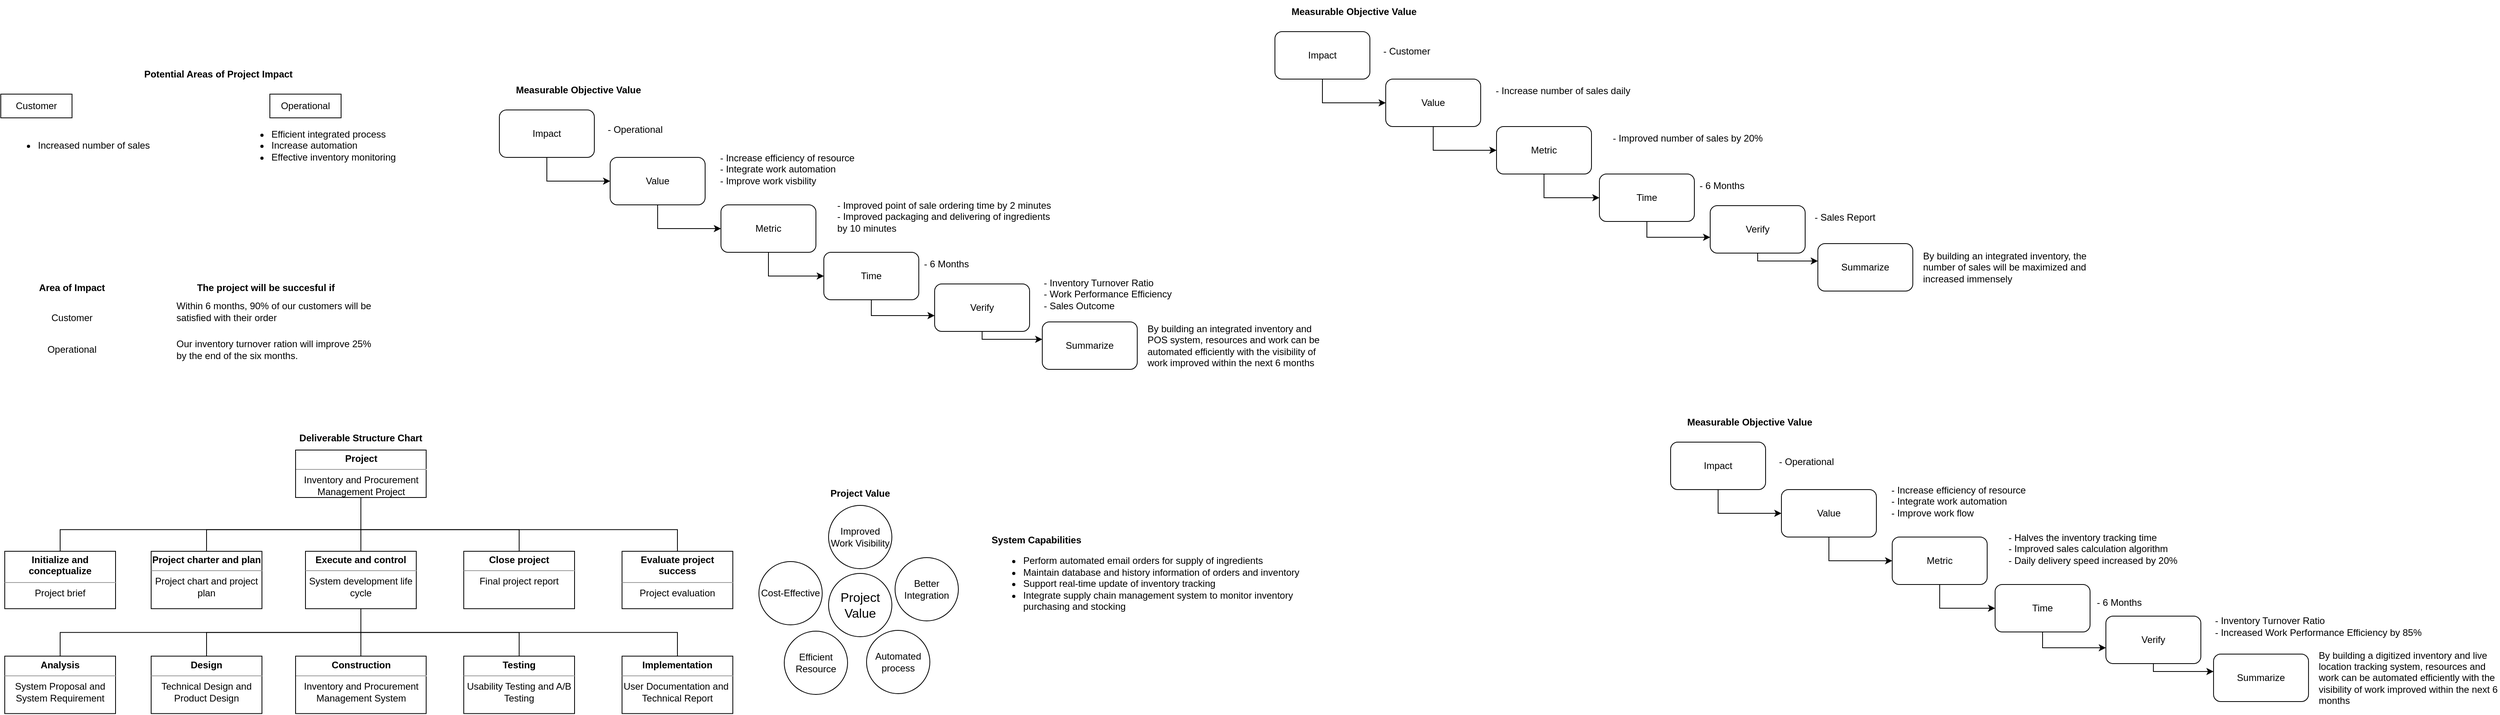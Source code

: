 <mxfile version="21.2.9" type="google">
  <diagram name="Page-1" id="AG9s3_hrph6fw7zs52bv">
    <mxGraphModel grid="0" page="0" gridSize="10" guides="1" tooltips="1" connect="1" arrows="1" fold="1" pageScale="1" pageWidth="850" pageHeight="1100" math="0" shadow="0">
      <root>
        <mxCell id="0" />
        <mxCell id="1" parent="0" />
        <mxCell id="9Vlj9YoHVOZr3aTXAOV7-1" value="&lt;b&gt;Potential Areas of Project Impact&lt;/b&gt;" style="text;html=1;strokeColor=none;fillColor=none;align=center;verticalAlign=middle;whiteSpace=wrap;rounded=0;" vertex="1" parent="1">
          <mxGeometry x="215" y="40" width="200" height="30" as="geometry" />
        </mxCell>
        <mxCell id="9Vlj9YoHVOZr3aTXAOV7-2" value="Customer" style="rounded=0;whiteSpace=wrap;html=1;" vertex="1" parent="1">
          <mxGeometry x="40" y="80" width="90" height="30" as="geometry" />
        </mxCell>
        <mxCell id="9Vlj9YoHVOZr3aTXAOV7-5" value="Operational" style="rounded=0;whiteSpace=wrap;html=1;" vertex="1" parent="1">
          <mxGeometry x="380" y="80" width="90" height="30" as="geometry" />
        </mxCell>
        <mxCell id="9Vlj9YoHVOZr3aTXAOV7-16" style="edgeStyle=orthogonalEdgeStyle;rounded=0;orthogonalLoop=1;jettySize=auto;html=1;entryX=0;entryY=0.5;entryDx=0;entryDy=0;" edge="1" parent="1" source="9Vlj9YoHVOZr3aTXAOV7-9" target="9Vlj9YoHVOZr3aTXAOV7-10">
          <mxGeometry relative="1" as="geometry">
            <Array as="points">
              <mxPoint x="730" y="190" />
            </Array>
          </mxGeometry>
        </mxCell>
        <mxCell id="9Vlj9YoHVOZr3aTXAOV7-9" value="Impact" style="rounded=1;whiteSpace=wrap;html=1;" vertex="1" parent="1">
          <mxGeometry x="670" y="100" width="120" height="60" as="geometry" />
        </mxCell>
        <mxCell id="9Vlj9YoHVOZr3aTXAOV7-17" style="edgeStyle=orthogonalEdgeStyle;rounded=0;orthogonalLoop=1;jettySize=auto;html=1;" edge="1" parent="1" source="9Vlj9YoHVOZr3aTXAOV7-10" target="9Vlj9YoHVOZr3aTXAOV7-11">
          <mxGeometry relative="1" as="geometry">
            <Array as="points">
              <mxPoint x="870" y="250" />
            </Array>
          </mxGeometry>
        </mxCell>
        <mxCell id="9Vlj9YoHVOZr3aTXAOV7-10" value="Value" style="rounded=1;whiteSpace=wrap;html=1;" vertex="1" parent="1">
          <mxGeometry x="810" y="160" width="120" height="60" as="geometry" />
        </mxCell>
        <mxCell id="9Vlj9YoHVOZr3aTXAOV7-18" style="edgeStyle=orthogonalEdgeStyle;rounded=0;orthogonalLoop=1;jettySize=auto;html=1;" edge="1" parent="1" source="9Vlj9YoHVOZr3aTXAOV7-11" target="9Vlj9YoHVOZr3aTXAOV7-12">
          <mxGeometry relative="1" as="geometry">
            <Array as="points">
              <mxPoint x="1010" y="310" />
            </Array>
          </mxGeometry>
        </mxCell>
        <mxCell id="9Vlj9YoHVOZr3aTXAOV7-11" value="Metric" style="rounded=1;whiteSpace=wrap;html=1;" vertex="1" parent="1">
          <mxGeometry x="950" y="220" width="120" height="60" as="geometry" />
        </mxCell>
        <mxCell id="9Vlj9YoHVOZr3aTXAOV7-19" style="edgeStyle=orthogonalEdgeStyle;rounded=0;orthogonalLoop=1;jettySize=auto;html=1;" edge="1" parent="1" source="9Vlj9YoHVOZr3aTXAOV7-12" target="9Vlj9YoHVOZr3aTXAOV7-13">
          <mxGeometry relative="1" as="geometry">
            <Array as="points">
              <mxPoint x="1140" y="360" />
            </Array>
          </mxGeometry>
        </mxCell>
        <mxCell id="9Vlj9YoHVOZr3aTXAOV7-12" value="Time" style="rounded=1;whiteSpace=wrap;html=1;" vertex="1" parent="1">
          <mxGeometry x="1080" y="280" width="120" height="60" as="geometry" />
        </mxCell>
        <mxCell id="9Vlj9YoHVOZr3aTXAOV7-20" style="edgeStyle=orthogonalEdgeStyle;rounded=0;orthogonalLoop=1;jettySize=auto;html=1;" edge="1" parent="1" source="9Vlj9YoHVOZr3aTXAOV7-13" target="9Vlj9YoHVOZr3aTXAOV7-14">
          <mxGeometry relative="1" as="geometry">
            <Array as="points">
              <mxPoint x="1280" y="390" />
            </Array>
          </mxGeometry>
        </mxCell>
        <mxCell id="9Vlj9YoHVOZr3aTXAOV7-13" value="Verify" style="rounded=1;whiteSpace=wrap;html=1;" vertex="1" parent="1">
          <mxGeometry x="1220" y="320" width="120" height="60" as="geometry" />
        </mxCell>
        <mxCell id="9Vlj9YoHVOZr3aTXAOV7-14" value="Summarize" style="rounded=1;whiteSpace=wrap;html=1;" vertex="1" parent="1">
          <mxGeometry x="1356.04" y="368" width="120" height="60" as="geometry" />
        </mxCell>
        <mxCell id="9Vlj9YoHVOZr3aTXAOV7-21" value="&lt;b&gt;Measurable Objective Value&lt;/b&gt;" style="text;html=1;strokeColor=none;fillColor=none;align=center;verticalAlign=middle;whiteSpace=wrap;rounded=0;" vertex="1" parent="1">
          <mxGeometry x="670" y="60" width="200" height="30" as="geometry" />
        </mxCell>
        <mxCell id="9Vlj9YoHVOZr3aTXAOV7-23" value="&lt;b&gt;Project Value&lt;/b&gt;" style="text;html=1;strokeColor=none;fillColor=none;align=center;verticalAlign=middle;whiteSpace=wrap;rounded=0;" vertex="1" parent="1">
          <mxGeometry x="1025.96" y="570.0" width="200" height="30" as="geometry" />
        </mxCell>
        <mxCell id="9Vlj9YoHVOZr3aTXAOV7-25" value="Project Value" style="ellipse;whiteSpace=wrap;html=1;aspect=fixed;fontSize=16;" vertex="1" parent="1">
          <mxGeometry x="1085.96" y="686.0" width="80" height="80" as="geometry" />
        </mxCell>
        <mxCell id="9Vlj9YoHVOZr3aTXAOV7-26" value="Improved Work Visibility" style="ellipse;whiteSpace=wrap;html=1;aspect=fixed;fillColor=none;" vertex="1" parent="1">
          <mxGeometry x="1085.96" y="600.0" width="80" height="80" as="geometry" />
        </mxCell>
        <mxCell id="9Vlj9YoHVOZr3aTXAOV7-28" value="Better Integration" style="ellipse;whiteSpace=wrap;html=1;aspect=fixed;fillColor=none;" vertex="1" parent="1">
          <mxGeometry x="1170" y="666.0" width="80" height="80" as="geometry" />
        </mxCell>
        <mxCell id="9Vlj9YoHVOZr3aTXAOV7-29" value="Efficient Resource" style="ellipse;whiteSpace=wrap;html=1;aspect=fixed;fillColor=none;" vertex="1" parent="1">
          <mxGeometry x="1030" y="759.0" width="80" height="80" as="geometry" />
        </mxCell>
        <mxCell id="9Vlj9YoHVOZr3aTXAOV7-30" value="Cost-Effective" style="ellipse;whiteSpace=wrap;html=1;aspect=fixed;fillColor=none;" vertex="1" parent="1">
          <mxGeometry x="997.96" y="671.0" width="80" height="80" as="geometry" />
        </mxCell>
        <mxCell id="9Vlj9YoHVOZr3aTXAOV7-31" value="Automated process" style="ellipse;whiteSpace=wrap;html=1;aspect=fixed;fillColor=none;" vertex="1" parent="1">
          <mxGeometry x="1133.96" y="758.0" width="80" height="80" as="geometry" />
        </mxCell>
        <mxCell id="9Vlj9YoHVOZr3aTXAOV7-32" value="- 6 Months" style="text;html=1;strokeColor=none;fillColor=none;align=center;verticalAlign=middle;whiteSpace=wrap;rounded=0;" vertex="1" parent="1">
          <mxGeometry x="1204.52" y="280" width="60" height="30" as="geometry" />
        </mxCell>
        <mxCell id="9Vlj9YoHVOZr3aTXAOV7-35" value="- Inventory Turnover Ratio&lt;br&gt;- Work Performance Efficiency&lt;br&gt;&lt;div style=&quot;&quot;&gt;&lt;span style=&quot;background-color: initial;&quot;&gt;- Sales Outcome&lt;/span&gt;&lt;/div&gt;" style="text;html=1;strokeColor=none;fillColor=none;align=left;verticalAlign=middle;whiteSpace=wrap;rounded=0;" vertex="1" parent="1">
          <mxGeometry x="1356.04" y="317.59" width="170" height="30" as="geometry" />
        </mxCell>
        <mxCell id="9Vlj9YoHVOZr3aTXAOV7-36" value="- Improved point of sale ordering time by 2 minutes&lt;br&gt;- Improved packaging and delivering of ingredients by 10 minutes" style="text;html=1;strokeColor=none;fillColor=none;align=left;verticalAlign=middle;whiteSpace=wrap;rounded=0;" vertex="1" parent="1">
          <mxGeometry x="1094.52" y="220" width="285.48" height="30" as="geometry" />
        </mxCell>
        <mxCell id="9Vlj9YoHVOZr3aTXAOV7-37" value="- Increase efficiency of resource&lt;br&gt;- Integrate work automation&lt;br&gt;- Improve work visbility" style="text;html=1;strokeColor=none;fillColor=none;align=left;verticalAlign=middle;whiteSpace=wrap;rounded=0;" vertex="1" parent="1">
          <mxGeometry x="947.26" y="160" width="192.74" height="30" as="geometry" />
        </mxCell>
        <mxCell id="9Vlj9YoHVOZr3aTXAOV7-38" value="- Operational" style="text;html=1;strokeColor=none;fillColor=none;align=left;verticalAlign=middle;whiteSpace=wrap;rounded=0;" vertex="1" parent="1">
          <mxGeometry x="804.52" y="110" width="125.48" height="30" as="geometry" />
        </mxCell>
        <mxCell id="9Vlj9YoHVOZr3aTXAOV7-39" value="By building an integrated inventory and POS system, resources and work can be automated efficiently with the visibility of work improved within the next 6 months" style="text;html=1;strokeColor=none;fillColor=none;align=left;verticalAlign=middle;whiteSpace=wrap;rounded=0;" vertex="1" parent="1">
          <mxGeometry x="1487" y="368" width="230" height="60" as="geometry" />
        </mxCell>
        <mxCell id="9Vlj9YoHVOZr3aTXAOV7-40" value="&lt;ul&gt;&lt;li&gt;&lt;span style=&quot;background-color: initial;&quot;&gt;Increased number of sales&lt;/span&gt;&lt;/li&gt;&lt;/ul&gt;" style="text;html=1;strokeColor=none;fillColor=none;align=left;verticalAlign=middle;whiteSpace=wrap;rounded=0;" vertex="1" parent="1">
          <mxGeometry x="45" y="130" width="275" height="30" as="geometry" />
        </mxCell>
        <mxCell id="9Vlj9YoHVOZr3aTXAOV7-54" style="edgeStyle=orthogonalEdgeStyle;rounded=0;orthogonalLoop=1;jettySize=auto;html=1;endArrow=none;endFill=0;" edge="1" parent="1" source="9Vlj9YoHVOZr3aTXAOV7-47" target="9Vlj9YoHVOZr3aTXAOV7-51">
          <mxGeometry relative="1" as="geometry" />
        </mxCell>
        <mxCell id="9Vlj9YoHVOZr3aTXAOV7-55" style="edgeStyle=orthogonalEdgeStyle;rounded=0;orthogonalLoop=1;jettySize=auto;html=1;endArrow=none;endFill=0;" edge="1" parent="1" source="9Vlj9YoHVOZr3aTXAOV7-47" target="9Vlj9YoHVOZr3aTXAOV7-50">
          <mxGeometry relative="1" as="geometry">
            <Array as="points">
              <mxPoint x="495" y="630.59" />
              <mxPoint x="300" y="630.59" />
            </Array>
          </mxGeometry>
        </mxCell>
        <mxCell id="9Vlj9YoHVOZr3aTXAOV7-57" style="edgeStyle=orthogonalEdgeStyle;rounded=0;orthogonalLoop=1;jettySize=auto;html=1;endArrow=none;endFill=0;" edge="1" parent="1" source="9Vlj9YoHVOZr3aTXAOV7-47" target="9Vlj9YoHVOZr3aTXAOV7-52">
          <mxGeometry relative="1" as="geometry">
            <Array as="points">
              <mxPoint x="495" y="630.59" />
              <mxPoint x="695" y="630.59" />
            </Array>
          </mxGeometry>
        </mxCell>
        <mxCell id="9Vlj9YoHVOZr3aTXAOV7-58" style="edgeStyle=orthogonalEdgeStyle;rounded=0;orthogonalLoop=1;jettySize=auto;html=1;endArrow=none;endFill=0;" edge="1" parent="1" source="9Vlj9YoHVOZr3aTXAOV7-47" target="9Vlj9YoHVOZr3aTXAOV7-53">
          <mxGeometry relative="1" as="geometry">
            <Array as="points">
              <mxPoint x="495" y="630.59" />
              <mxPoint x="895" y="630.59" />
            </Array>
          </mxGeometry>
        </mxCell>
        <mxCell id="9Vlj9YoHVOZr3aTXAOV7-47" value="&lt;p style=&quot;margin:0px;margin-top:4px;text-align:center;&quot;&gt;&lt;b&gt;Project&lt;/b&gt;&lt;/p&gt;&lt;hr size=&quot;1&quot;&gt;&lt;div style=&quot;text-align: center; height: 2px;&quot;&gt;Inventory and Procurement Management Project&lt;/div&gt;" style="verticalAlign=top;align=left;overflow=fill;fontSize=12;fontFamily=Helvetica;html=1;whiteSpace=wrap;" vertex="1" parent="1">
          <mxGeometry x="412.5" y="530" width="165" height="60" as="geometry" />
        </mxCell>
        <mxCell id="9Vlj9YoHVOZr3aTXAOV7-49" value="&lt;p style=&quot;margin:0px;margin-top:4px;text-align:center;&quot;&gt;&lt;b&gt;Initialize and conceptualize&lt;/b&gt;&lt;/p&gt;&lt;hr size=&quot;1&quot;&gt;&lt;div style=&quot;text-align: center; height: 2px;&quot;&gt;Project brief&lt;/div&gt;" style="verticalAlign=top;align=left;overflow=fill;fontSize=12;fontFamily=Helvetica;html=1;whiteSpace=wrap;" vertex="1" parent="1">
          <mxGeometry x="45" y="658" width="140" height="72.59" as="geometry" />
        </mxCell>
        <mxCell id="9Vlj9YoHVOZr3aTXAOV7-50" value="&lt;p style=&quot;margin:0px;margin-top:4px;text-align:center;&quot;&gt;&lt;b&gt;Project charter and plan&lt;/b&gt;&lt;/p&gt;&lt;hr size=&quot;1&quot;&gt;&lt;div style=&quot;text-align: center; height: 2px;&quot;&gt;Project chart and project plan&lt;/div&gt;" style="verticalAlign=top;align=left;overflow=fill;fontSize=12;fontFamily=Helvetica;html=1;whiteSpace=wrap;" vertex="1" parent="1">
          <mxGeometry x="230" y="658" width="140" height="72.59" as="geometry" />
        </mxCell>
        <mxCell id="9Vlj9YoHVOZr3aTXAOV7-64" style="edgeStyle=orthogonalEdgeStyle;rounded=0;orthogonalLoop=1;jettySize=auto;html=1;endArrow=none;endFill=0;" edge="1" parent="1" source="9Vlj9YoHVOZr3aTXAOV7-51" target="9Vlj9YoHVOZr3aTXAOV7-61">
          <mxGeometry relative="1" as="geometry" />
        </mxCell>
        <mxCell id="9Vlj9YoHVOZr3aTXAOV7-65" style="edgeStyle=orthogonalEdgeStyle;rounded=0;orthogonalLoop=1;jettySize=auto;html=1;endArrow=none;endFill=0;" edge="1" parent="1" source="9Vlj9YoHVOZr3aTXAOV7-51" target="9Vlj9YoHVOZr3aTXAOV7-60">
          <mxGeometry relative="1" as="geometry">
            <Array as="points">
              <mxPoint x="495" y="760.59" />
              <mxPoint x="300" y="760.59" />
            </Array>
          </mxGeometry>
        </mxCell>
        <mxCell id="9Vlj9YoHVOZr3aTXAOV7-66" style="edgeStyle=orthogonalEdgeStyle;rounded=0;orthogonalLoop=1;jettySize=auto;html=1;endArrow=none;endFill=0;" edge="1" parent="1" source="9Vlj9YoHVOZr3aTXAOV7-51" target="9Vlj9YoHVOZr3aTXAOV7-59">
          <mxGeometry relative="1" as="geometry">
            <Array as="points">
              <mxPoint x="495" y="760.59" />
              <mxPoint x="115" y="760.59" />
            </Array>
          </mxGeometry>
        </mxCell>
        <mxCell id="9Vlj9YoHVOZr3aTXAOV7-68" style="edgeStyle=orthogonalEdgeStyle;rounded=0;orthogonalLoop=1;jettySize=auto;html=1;endArrow=none;endFill=0;" edge="1" parent="1" source="9Vlj9YoHVOZr3aTXAOV7-51" target="9Vlj9YoHVOZr3aTXAOV7-62">
          <mxGeometry relative="1" as="geometry">
            <Array as="points">
              <mxPoint x="495" y="760.59" />
              <mxPoint x="695" y="760.59" />
            </Array>
          </mxGeometry>
        </mxCell>
        <mxCell id="9Vlj9YoHVOZr3aTXAOV7-69" style="edgeStyle=orthogonalEdgeStyle;rounded=0;orthogonalLoop=1;jettySize=auto;html=1;endArrow=none;endFill=0;" edge="1" parent="1" source="9Vlj9YoHVOZr3aTXAOV7-51" target="9Vlj9YoHVOZr3aTXAOV7-63">
          <mxGeometry relative="1" as="geometry">
            <Array as="points">
              <mxPoint x="495" y="760.59" />
              <mxPoint x="895" y="760.59" />
            </Array>
          </mxGeometry>
        </mxCell>
        <mxCell id="9Vlj9YoHVOZr3aTXAOV7-51" value="&lt;p style=&quot;margin:0px;margin-top:4px;text-align:center;&quot;&gt;&lt;b&gt;Execute and control&lt;/b&gt;&lt;/p&gt;&lt;hr size=&quot;1&quot;&gt;&lt;div style=&quot;text-align: center; height: 2px;&quot;&gt;System development life cycle&lt;/div&gt;" style="verticalAlign=top;align=left;overflow=fill;fontSize=12;fontFamily=Helvetica;html=1;whiteSpace=wrap;" vertex="1" parent="1">
          <mxGeometry x="425" y="658" width="140" height="72.59" as="geometry" />
        </mxCell>
        <mxCell id="9Vlj9YoHVOZr3aTXAOV7-52" value="&lt;p style=&quot;margin:0px;margin-top:4px;text-align:center;&quot;&gt;&lt;b&gt;Close project&lt;/b&gt;&lt;/p&gt;&lt;hr size=&quot;1&quot;&gt;&lt;div style=&quot;text-align: center; height: 2px;&quot;&gt;Final project report&lt;/div&gt;" style="verticalAlign=top;align=left;overflow=fill;fontSize=12;fontFamily=Helvetica;html=1;whiteSpace=wrap;" vertex="1" parent="1">
          <mxGeometry x="625" y="658" width="140" height="72.59" as="geometry" />
        </mxCell>
        <mxCell id="9Vlj9YoHVOZr3aTXAOV7-53" value="&lt;p style=&quot;margin:0px;margin-top:4px;text-align:center;&quot;&gt;&lt;b&gt;Evaluate project success&lt;/b&gt;&lt;/p&gt;&lt;hr size=&quot;1&quot;&gt;&lt;div style=&quot;text-align: center; height: 2px;&quot;&gt;Project evaluation&lt;/div&gt;" style="verticalAlign=top;align=left;overflow=fill;fontSize=12;fontFamily=Helvetica;html=1;whiteSpace=wrap;" vertex="1" parent="1">
          <mxGeometry x="825" y="658" width="140" height="72.59" as="geometry" />
        </mxCell>
        <mxCell id="9Vlj9YoHVOZr3aTXAOV7-56" style="edgeStyle=orthogonalEdgeStyle;rounded=0;orthogonalLoop=1;jettySize=auto;html=1;endArrow=none;endFill=0;" edge="1" parent="1" source="9Vlj9YoHVOZr3aTXAOV7-47" target="9Vlj9YoHVOZr3aTXAOV7-49">
          <mxGeometry relative="1" as="geometry">
            <mxPoint x="505" y="610.59" as="sourcePoint" />
            <mxPoint x="310" y="667.59" as="targetPoint" />
            <Array as="points">
              <mxPoint x="495" y="630.59" />
              <mxPoint x="115" y="630.59" />
            </Array>
          </mxGeometry>
        </mxCell>
        <mxCell id="9Vlj9YoHVOZr3aTXAOV7-59" value="&lt;p style=&quot;margin:0px;margin-top:4px;text-align:center;&quot;&gt;&lt;b&gt;Analysis&lt;/b&gt;&lt;/p&gt;&lt;hr size=&quot;1&quot;&gt;&lt;div style=&quot;text-align: center; height: 2px;&quot;&gt;System Proposal and System Requirement&lt;/div&gt;" style="verticalAlign=top;align=left;overflow=fill;fontSize=12;fontFamily=Helvetica;html=1;whiteSpace=wrap;" vertex="1" parent="1">
          <mxGeometry x="45" y="790.59" width="140" height="72.59" as="geometry" />
        </mxCell>
        <mxCell id="9Vlj9YoHVOZr3aTXAOV7-60" value="&lt;p style=&quot;margin:0px;margin-top:4px;text-align:center;&quot;&gt;&lt;b&gt;Design&lt;/b&gt;&lt;/p&gt;&lt;hr size=&quot;1&quot;&gt;&lt;div style=&quot;text-align: center; height: 2px;&quot;&gt;Technical Design and Product Design&lt;/div&gt;" style="verticalAlign=top;align=left;overflow=fill;fontSize=12;fontFamily=Helvetica;html=1;whiteSpace=wrap;" vertex="1" parent="1">
          <mxGeometry x="230" y="790.59" width="140" height="72.59" as="geometry" />
        </mxCell>
        <mxCell id="9Vlj9YoHVOZr3aTXAOV7-61" value="&lt;p style=&quot;margin:0px;margin-top:4px;text-align:center;&quot;&gt;&lt;b&gt;Construction&lt;/b&gt;&lt;/p&gt;&lt;hr size=&quot;1&quot;&gt;&lt;div style=&quot;text-align: center; height: 2px;&quot;&gt;Inventory and Procurement Management System&lt;/div&gt;" style="verticalAlign=top;align=left;overflow=fill;fontSize=12;fontFamily=Helvetica;html=1;whiteSpace=wrap;" vertex="1" parent="1">
          <mxGeometry x="412.5" y="790.59" width="165" height="72.59" as="geometry" />
        </mxCell>
        <mxCell id="9Vlj9YoHVOZr3aTXAOV7-62" value="&lt;p style=&quot;margin:0px;margin-top:4px;text-align:center;&quot;&gt;&lt;b&gt;Testing&lt;/b&gt;&lt;/p&gt;&lt;hr size=&quot;1&quot;&gt;&lt;div style=&quot;text-align: center; height: 2px;&quot;&gt;Usability Testing and A/B Testing&lt;/div&gt;" style="verticalAlign=top;align=left;overflow=fill;fontSize=12;fontFamily=Helvetica;html=1;whiteSpace=wrap;" vertex="1" parent="1">
          <mxGeometry x="625" y="790.59" width="140" height="72.59" as="geometry" />
        </mxCell>
        <mxCell id="9Vlj9YoHVOZr3aTXAOV7-63" value="&lt;p style=&quot;margin:0px;margin-top:4px;text-align:center;&quot;&gt;&lt;b&gt;Implementation&lt;/b&gt;&lt;/p&gt;&lt;hr size=&quot;1&quot;&gt;&lt;div style=&quot;text-align: center; height: 2px; line-height: 120%;&quot;&gt;User Documentation and&amp;nbsp; Technical Report&lt;br&gt;&lt;/div&gt;" style="verticalAlign=top;align=left;overflow=fill;fontSize=12;fontFamily=Helvetica;html=1;whiteSpace=wrap;" vertex="1" parent="1">
          <mxGeometry x="825" y="790.59" width="140" height="72.59" as="geometry" />
        </mxCell>
        <mxCell id="9Vlj9YoHVOZr3aTXAOV7-79" value="&lt;b&gt;Deliverable Structure Chart&lt;/b&gt;" style="text;html=1;strokeColor=none;fillColor=none;align=center;verticalAlign=middle;whiteSpace=wrap;rounded=0;" vertex="1" parent="1">
          <mxGeometry x="395" y="500" width="200" height="30" as="geometry" />
        </mxCell>
        <mxCell id="9Vlj9YoHVOZr3aTXAOV7-83" value="&lt;ul&gt;&lt;li&gt;Efficient integrated process&lt;/li&gt;&lt;li&gt;Increase automation&lt;/li&gt;&lt;li&gt;Effective inventory monitoring&lt;/li&gt;&lt;/ul&gt;" style="text;html=1;strokeColor=none;fillColor=none;align=left;verticalAlign=middle;whiteSpace=wrap;rounded=0;" vertex="1" parent="1">
          <mxGeometry x="340" y="130" width="240" height="30" as="geometry" />
        </mxCell>
        <mxCell id="9Vlj9YoHVOZr3aTXAOV7-85" value="&lt;b&gt;Area of Impact&lt;/b&gt;" style="text;html=1;strokeColor=none;fillColor=none;align=center;verticalAlign=middle;whiteSpace=wrap;rounded=0;" vertex="1" parent="1">
          <mxGeometry x="80" y="310.0" width="100" height="30" as="geometry" />
        </mxCell>
        <mxCell id="9Vlj9YoHVOZr3aTXAOV7-86" value="&lt;b&gt;The project will be succesful if&lt;/b&gt;" style="text;html=1;strokeColor=none;fillColor=none;align=center;verticalAlign=middle;whiteSpace=wrap;rounded=0;" vertex="1" parent="1">
          <mxGeometry x="280" y="310.0" width="190" height="30" as="geometry" />
        </mxCell>
        <mxCell id="9Vlj9YoHVOZr3aTXAOV7-87" value="&lt;span style=&quot;font-weight: normal;&quot;&gt;Customer&lt;/span&gt;" style="text;html=1;strokeColor=none;fillColor=none;align=center;verticalAlign=middle;whiteSpace=wrap;rounded=0;fontStyle=1" vertex="1" parent="1">
          <mxGeometry x="80" y="347.59" width="100" height="30" as="geometry" />
        </mxCell>
        <mxCell id="9Vlj9YoHVOZr3aTXAOV7-88" value="&lt;span style=&quot;font-weight: 400;&quot;&gt;Operational&lt;/span&gt;" style="text;html=1;strokeColor=none;fillColor=none;align=center;verticalAlign=middle;whiteSpace=wrap;rounded=0;fontStyle=1" vertex="1" parent="1">
          <mxGeometry x="80" y="387.59" width="100" height="30" as="geometry" />
        </mxCell>
        <mxCell id="9Vlj9YoHVOZr3aTXAOV7-90" value="&lt;span style=&quot;font-weight: normal;&quot;&gt;Within 6 months, 90% of our customers will be satisfied with their order&lt;/span&gt;" style="text;html=1;strokeColor=none;fillColor=none;align=left;verticalAlign=middle;whiteSpace=wrap;rounded=0;fontStyle=1" vertex="1" parent="1">
          <mxGeometry x="260" y="340.0" width="260" height="30" as="geometry" />
        </mxCell>
        <mxCell id="9Vlj9YoHVOZr3aTXAOV7-92" value="&lt;span style=&quot;font-weight: 400;&quot;&gt;Our inventory turnover ration will improve 25% by the end of the six months.&lt;/span&gt;" style="text;html=1;strokeColor=none;fillColor=none;align=left;verticalAlign=middle;whiteSpace=wrap;rounded=0;fontStyle=1" vertex="1" parent="1">
          <mxGeometry x="260" y="387.59" width="260" height="30" as="geometry" />
        </mxCell>
        <mxCell id="9Vlj9YoHVOZr3aTXAOV7-94" value="&lt;b&gt;System Capabilities&lt;br&gt;&lt;/b&gt;&lt;ul style=&quot;&quot;&gt;&lt;li style=&quot;&quot;&gt;Perform automated email orders for supply of ingredients&lt;/li&gt;&lt;li style=&quot;&quot;&gt;Maintain database and history information of orders and inventory&lt;/li&gt;&lt;li style=&quot;&quot;&gt;Support real-time update of inventory tracking&lt;/li&gt;&lt;li style=&quot;&quot;&gt;Integrate supply chain management system to monitor inventory purchasing and stocking&lt;/li&gt;&lt;/ul&gt;" style="text;html=1;strokeColor=none;fillColor=none;align=left;verticalAlign=top;whiteSpace=wrap;rounded=0;" vertex="1" parent="1">
          <mxGeometry x="1290" y="630" width="420" height="152.41" as="geometry" />
        </mxCell>
        <mxCell id="9Vlj9YoHVOZr3aTXAOV7-95" style="edgeStyle=orthogonalEdgeStyle;rounded=0;orthogonalLoop=1;jettySize=auto;html=1;entryX=0;entryY=0.5;entryDx=0;entryDy=0;" edge="1" parent="1" source="9Vlj9YoHVOZr3aTXAOV7-96" target="9Vlj9YoHVOZr3aTXAOV7-98">
          <mxGeometry relative="1" as="geometry">
            <Array as="points">
              <mxPoint x="1710" y="91" />
            </Array>
          </mxGeometry>
        </mxCell>
        <mxCell id="9Vlj9YoHVOZr3aTXAOV7-96" value="Impact" style="rounded=1;whiteSpace=wrap;html=1;" vertex="1" parent="1">
          <mxGeometry x="1650" y="1" width="120" height="60" as="geometry" />
        </mxCell>
        <mxCell id="9Vlj9YoHVOZr3aTXAOV7-97" style="edgeStyle=orthogonalEdgeStyle;rounded=0;orthogonalLoop=1;jettySize=auto;html=1;" edge="1" parent="1" source="9Vlj9YoHVOZr3aTXAOV7-98" target="9Vlj9YoHVOZr3aTXAOV7-100">
          <mxGeometry relative="1" as="geometry">
            <Array as="points">
              <mxPoint x="1850" y="151" />
            </Array>
          </mxGeometry>
        </mxCell>
        <mxCell id="9Vlj9YoHVOZr3aTXAOV7-98" value="Value" style="rounded=1;whiteSpace=wrap;html=1;" vertex="1" parent="1">
          <mxGeometry x="1790" y="61" width="120" height="60" as="geometry" />
        </mxCell>
        <mxCell id="9Vlj9YoHVOZr3aTXAOV7-99" style="edgeStyle=orthogonalEdgeStyle;rounded=0;orthogonalLoop=1;jettySize=auto;html=1;" edge="1" parent="1" source="9Vlj9YoHVOZr3aTXAOV7-100" target="9Vlj9YoHVOZr3aTXAOV7-102">
          <mxGeometry relative="1" as="geometry">
            <Array as="points">
              <mxPoint x="1990" y="211" />
            </Array>
          </mxGeometry>
        </mxCell>
        <mxCell id="9Vlj9YoHVOZr3aTXAOV7-100" value="Metric" style="rounded=1;whiteSpace=wrap;html=1;" vertex="1" parent="1">
          <mxGeometry x="1930" y="121" width="120" height="60" as="geometry" />
        </mxCell>
        <mxCell id="9Vlj9YoHVOZr3aTXAOV7-101" style="edgeStyle=orthogonalEdgeStyle;rounded=0;orthogonalLoop=1;jettySize=auto;html=1;" edge="1" parent="1" source="9Vlj9YoHVOZr3aTXAOV7-102" target="9Vlj9YoHVOZr3aTXAOV7-104">
          <mxGeometry relative="1" as="geometry">
            <Array as="points">
              <mxPoint x="2120" y="261" />
            </Array>
          </mxGeometry>
        </mxCell>
        <mxCell id="9Vlj9YoHVOZr3aTXAOV7-102" value="Time" style="rounded=1;whiteSpace=wrap;html=1;" vertex="1" parent="1">
          <mxGeometry x="2060" y="181" width="120" height="60" as="geometry" />
        </mxCell>
        <mxCell id="9Vlj9YoHVOZr3aTXAOV7-103" style="edgeStyle=orthogonalEdgeStyle;rounded=0;orthogonalLoop=1;jettySize=auto;html=1;" edge="1" parent="1" source="9Vlj9YoHVOZr3aTXAOV7-104" target="9Vlj9YoHVOZr3aTXAOV7-105">
          <mxGeometry relative="1" as="geometry">
            <Array as="points">
              <mxPoint x="2260" y="291" />
            </Array>
          </mxGeometry>
        </mxCell>
        <mxCell id="9Vlj9YoHVOZr3aTXAOV7-104" value="Verify" style="rounded=1;whiteSpace=wrap;html=1;" vertex="1" parent="1">
          <mxGeometry x="2200" y="221" width="120" height="60" as="geometry" />
        </mxCell>
        <mxCell id="9Vlj9YoHVOZr3aTXAOV7-105" value="Summarize" style="rounded=1;whiteSpace=wrap;html=1;" vertex="1" parent="1">
          <mxGeometry x="2336.04" y="269" width="120" height="60" as="geometry" />
        </mxCell>
        <mxCell id="9Vlj9YoHVOZr3aTXAOV7-106" value="&lt;b&gt;Measurable Objective Value&lt;/b&gt;" style="text;html=1;strokeColor=none;fillColor=none;align=center;verticalAlign=middle;whiteSpace=wrap;rounded=0;" vertex="1" parent="1">
          <mxGeometry x="1650" y="-39" width="200" height="30" as="geometry" />
        </mxCell>
        <mxCell id="9Vlj9YoHVOZr3aTXAOV7-107" value="- 6 Months" style="text;html=1;strokeColor=none;fillColor=none;align=center;verticalAlign=middle;whiteSpace=wrap;rounded=0;" vertex="1" parent="1">
          <mxGeometry x="2184.52" y="181" width="60" height="30" as="geometry" />
        </mxCell>
        <mxCell id="9Vlj9YoHVOZr3aTXAOV7-108" value="- Sales Report" style="text;html=1;strokeColor=none;fillColor=none;align=left;verticalAlign=middle;whiteSpace=wrap;rounded=0;" vertex="1" parent="1">
          <mxGeometry x="2330" y="221" width="213" height="30" as="geometry" />
        </mxCell>
        <mxCell id="9Vlj9YoHVOZr3aTXAOV7-109" value="- Improved number of sales by 20%" style="text;html=1;strokeColor=none;fillColor=none;align=left;verticalAlign=middle;whiteSpace=wrap;rounded=0;" vertex="1" parent="1">
          <mxGeometry x="2074.52" y="121" width="285.48" height="30" as="geometry" />
        </mxCell>
        <mxCell id="9Vlj9YoHVOZr3aTXAOV7-110" value="- Increase number of sales daily" style="text;html=1;strokeColor=none;fillColor=none;align=left;verticalAlign=middle;whiteSpace=wrap;rounded=0;" vertex="1" parent="1">
          <mxGeometry x="1927.26" y="61" width="192.74" height="30" as="geometry" />
        </mxCell>
        <mxCell id="9Vlj9YoHVOZr3aTXAOV7-111" value="- Customer" style="text;html=1;strokeColor=none;fillColor=none;align=left;verticalAlign=middle;whiteSpace=wrap;rounded=0;" vertex="1" parent="1">
          <mxGeometry x="1784.52" y="11" width="125.48" height="30" as="geometry" />
        </mxCell>
        <mxCell id="9Vlj9YoHVOZr3aTXAOV7-112" value="By building an integrated inventory, the number of sales will be maximized and increased immensely" style="text;html=1;strokeColor=none;fillColor=none;align=left;verticalAlign=middle;whiteSpace=wrap;rounded=0;" vertex="1" parent="1">
          <mxGeometry x="2467" y="269" width="230" height="60" as="geometry" />
        </mxCell>
        <mxCell id="x-LxqacFc7u7XSi_28o6-1" style="edgeStyle=orthogonalEdgeStyle;rounded=0;orthogonalLoop=1;jettySize=auto;html=1;entryX=0;entryY=0.5;entryDx=0;entryDy=0;" edge="1" parent="1" source="x-LxqacFc7u7XSi_28o6-2" target="x-LxqacFc7u7XSi_28o6-4">
          <mxGeometry relative="1" as="geometry">
            <Array as="points">
              <mxPoint x="2210" y="610" />
            </Array>
          </mxGeometry>
        </mxCell>
        <mxCell id="x-LxqacFc7u7XSi_28o6-2" value="Impact" style="rounded=1;whiteSpace=wrap;html=1;" vertex="1" parent="1">
          <mxGeometry x="2150" y="520" width="120" height="60" as="geometry" />
        </mxCell>
        <mxCell id="x-LxqacFc7u7XSi_28o6-3" style="edgeStyle=orthogonalEdgeStyle;rounded=0;orthogonalLoop=1;jettySize=auto;html=1;" edge="1" parent="1" source="x-LxqacFc7u7XSi_28o6-4" target="x-LxqacFc7u7XSi_28o6-6">
          <mxGeometry relative="1" as="geometry">
            <Array as="points">
              <mxPoint x="2350" y="670" />
            </Array>
          </mxGeometry>
        </mxCell>
        <mxCell id="x-LxqacFc7u7XSi_28o6-4" value="Value" style="rounded=1;whiteSpace=wrap;html=1;" vertex="1" parent="1">
          <mxGeometry x="2290" y="580" width="120" height="60" as="geometry" />
        </mxCell>
        <mxCell id="x-LxqacFc7u7XSi_28o6-5" style="edgeStyle=orthogonalEdgeStyle;rounded=0;orthogonalLoop=1;jettySize=auto;html=1;" edge="1" parent="1" source="x-LxqacFc7u7XSi_28o6-6" target="x-LxqacFc7u7XSi_28o6-8">
          <mxGeometry relative="1" as="geometry">
            <Array as="points">
              <mxPoint x="2490" y="730" />
            </Array>
          </mxGeometry>
        </mxCell>
        <mxCell id="x-LxqacFc7u7XSi_28o6-6" value="Metric" style="rounded=1;whiteSpace=wrap;html=1;" vertex="1" parent="1">
          <mxGeometry x="2430" y="640" width="120" height="60" as="geometry" />
        </mxCell>
        <mxCell id="x-LxqacFc7u7XSi_28o6-7" style="edgeStyle=orthogonalEdgeStyle;rounded=0;orthogonalLoop=1;jettySize=auto;html=1;" edge="1" parent="1" source="x-LxqacFc7u7XSi_28o6-8" target="x-LxqacFc7u7XSi_28o6-10">
          <mxGeometry relative="1" as="geometry">
            <Array as="points">
              <mxPoint x="2620" y="780" />
            </Array>
          </mxGeometry>
        </mxCell>
        <mxCell id="x-LxqacFc7u7XSi_28o6-8" value="Time" style="rounded=1;whiteSpace=wrap;html=1;" vertex="1" parent="1">
          <mxGeometry x="2560" y="700" width="120" height="60" as="geometry" />
        </mxCell>
        <mxCell id="x-LxqacFc7u7XSi_28o6-9" style="edgeStyle=orthogonalEdgeStyle;rounded=0;orthogonalLoop=1;jettySize=auto;html=1;" edge="1" parent="1" source="x-LxqacFc7u7XSi_28o6-10" target="x-LxqacFc7u7XSi_28o6-11">
          <mxGeometry relative="1" as="geometry">
            <Array as="points">
              <mxPoint x="2760" y="810" />
            </Array>
          </mxGeometry>
        </mxCell>
        <mxCell id="x-LxqacFc7u7XSi_28o6-10" value="Verify" style="rounded=1;whiteSpace=wrap;html=1;" vertex="1" parent="1">
          <mxGeometry x="2700" y="740" width="120" height="60" as="geometry" />
        </mxCell>
        <mxCell id="x-LxqacFc7u7XSi_28o6-11" value="Summarize" style="rounded=1;whiteSpace=wrap;html=1;" vertex="1" parent="1">
          <mxGeometry x="2836.04" y="788" width="120" height="60" as="geometry" />
        </mxCell>
        <mxCell id="x-LxqacFc7u7XSi_28o6-12" value="&lt;b&gt;Measurable Objective Value&lt;/b&gt;" style="text;html=1;strokeColor=none;fillColor=none;align=center;verticalAlign=middle;whiteSpace=wrap;rounded=0;" vertex="1" parent="1">
          <mxGeometry x="2150" y="480" width="200" height="30" as="geometry" />
        </mxCell>
        <mxCell id="x-LxqacFc7u7XSi_28o6-13" value="- 6 Months" style="text;html=1;strokeColor=none;fillColor=none;align=center;verticalAlign=middle;whiteSpace=wrap;rounded=0;" vertex="1" parent="1">
          <mxGeometry x="2687.26" y="707.59" width="60" height="30" as="geometry" />
        </mxCell>
        <mxCell id="x-LxqacFc7u7XSi_28o6-14" value="- Inventory Turnover Ratio&lt;br&gt;- Increased Work Performance Efficiency by 85%" style="text;html=1;strokeColor=none;fillColor=none;align=left;verticalAlign=middle;whiteSpace=wrap;rounded=0;" vertex="1" parent="1">
          <mxGeometry x="2836.04" y="737.59" width="283.96" height="30" as="geometry" />
        </mxCell>
        <mxCell id="x-LxqacFc7u7XSi_28o6-15" value="- Halves the inventory tracking time&lt;br&gt;- Improved sales calculation algorithm&lt;br&gt;- Daily delivery speed increased by 20%" style="text;html=1;strokeColor=none;fillColor=none;align=left;verticalAlign=middle;whiteSpace=wrap;rounded=0;" vertex="1" parent="1">
          <mxGeometry x="2574.52" y="640" width="285.48" height="30" as="geometry" />
        </mxCell>
        <mxCell id="x-LxqacFc7u7XSi_28o6-16" value="- Increase efficiency of resource&lt;br&gt;- Integrate work automation&lt;br&gt;- Improve work flow" style="text;html=1;strokeColor=none;fillColor=none;align=left;verticalAlign=middle;whiteSpace=wrap;rounded=0;" vertex="1" parent="1">
          <mxGeometry x="2427.26" y="580" width="192.74" height="30" as="geometry" />
        </mxCell>
        <mxCell id="x-LxqacFc7u7XSi_28o6-17" value="- Operational" style="text;html=1;strokeColor=none;fillColor=none;align=left;verticalAlign=middle;whiteSpace=wrap;rounded=0;" vertex="1" parent="1">
          <mxGeometry x="2284.52" y="530" width="125.48" height="30" as="geometry" />
        </mxCell>
        <mxCell id="x-LxqacFc7u7XSi_28o6-18" value="By building a digitized inventory and live location tracking system, resources and work can be automated efficiently with the visibility of work improved within the next 6 months" style="text;html=1;strokeColor=none;fillColor=none;align=left;verticalAlign=middle;whiteSpace=wrap;rounded=0;" vertex="1" parent="1">
          <mxGeometry x="2967" y="788" width="230" height="60" as="geometry" />
        </mxCell>
      </root>
    </mxGraphModel>
  </diagram>
</mxfile>
